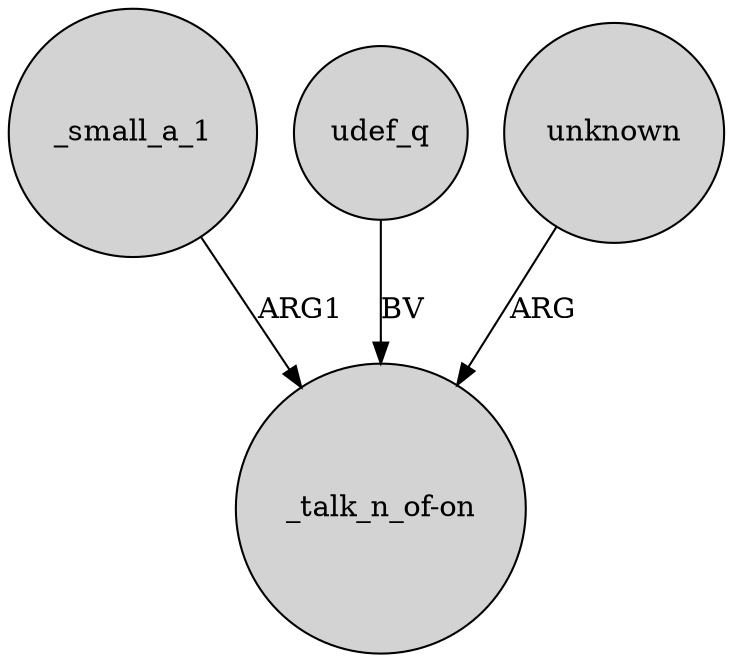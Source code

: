 digraph {
	node [shape=circle style=filled]
	_small_a_1 -> "_talk_n_of-on" [label=ARG1]
	udef_q -> "_talk_n_of-on" [label=BV]
	unknown -> "_talk_n_of-on" [label=ARG]
}
